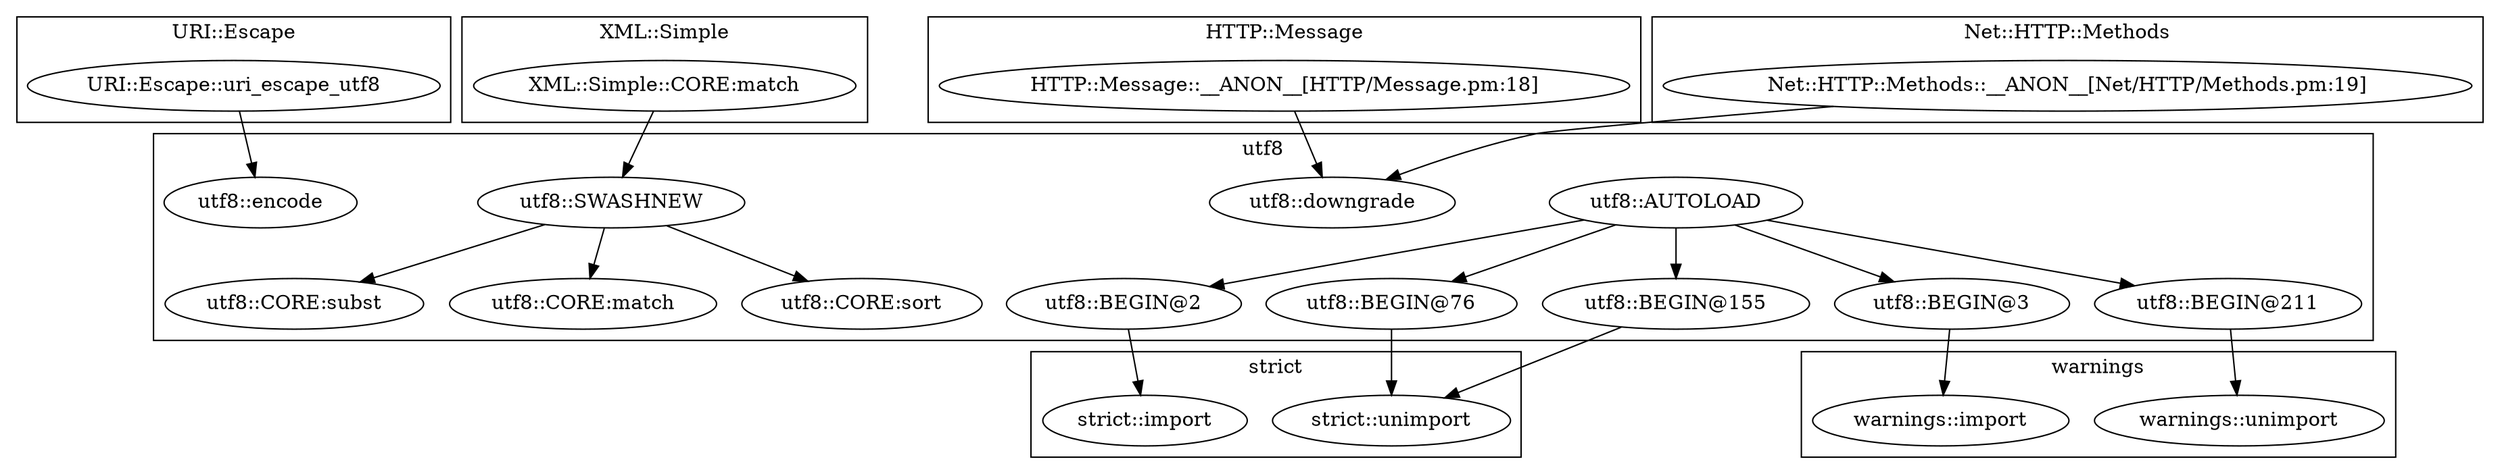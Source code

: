 digraph {
graph [overlap=false]
subgraph cluster_warnings {
	label="warnings";
	"warnings::unimport";
	"warnings::import";
}
subgraph cluster_URI_Escape {
	label="URI::Escape";
	"URI::Escape::uri_escape_utf8";
}
subgraph cluster_utf8 {
	label="utf8";
	"utf8::AUTOLOAD";
	"utf8::CORE:match";
	"utf8::CORE:sort";
	"utf8::encode";
	"utf8::BEGIN@2";
	"utf8::BEGIN@76";
	"utf8::SWASHNEW";
	"utf8::BEGIN@3";
	"utf8::downgrade";
	"utf8::BEGIN@211";
	"utf8::CORE:subst";
	"utf8::BEGIN@155";
}
subgraph cluster_XML_Simple {
	label="XML::Simple";
	"XML::Simple::CORE:match";
}
subgraph cluster_HTTP_Message {
	label="HTTP::Message";
	"HTTP::Message::__ANON__[HTTP/Message.pm:18]";
}
subgraph cluster_strict {
	label="strict";
	"strict::import";
	"strict::unimport";
}
subgraph cluster_Net_HTTP_Methods {
	label="Net::HTTP::Methods";
	"Net::HTTP::Methods::__ANON__[Net/HTTP/Methods.pm:19]";
}
"Net::HTTP::Methods::__ANON__[Net/HTTP/Methods.pm:19]" -> "utf8::downgrade";
"HTTP::Message::__ANON__[HTTP/Message.pm:18]" -> "utf8::downgrade";
"utf8::SWASHNEW" -> "utf8::CORE:sort";
"utf8::BEGIN@211" -> "warnings::unimport";
"utf8::SWASHNEW" -> "utf8::CORE:match";
"utf8::AUTOLOAD" -> "utf8::BEGIN@3";
"URI::Escape::uri_escape_utf8" -> "utf8::encode";
"utf8::AUTOLOAD" -> "utf8::BEGIN@76";
"utf8::AUTOLOAD" -> "utf8::BEGIN@211";
"utf8::AUTOLOAD" -> "utf8::BEGIN@155";
"utf8::BEGIN@76" -> "strict::unimport";
"utf8::BEGIN@155" -> "strict::unimport";
"utf8::BEGIN@3" -> "warnings::import";
"utf8::SWASHNEW" -> "utf8::CORE:subst";
"utf8::AUTOLOAD" -> "utf8::BEGIN@2";
"XML::Simple::CORE:match" -> "utf8::SWASHNEW";
"utf8::BEGIN@2" -> "strict::import";
}
